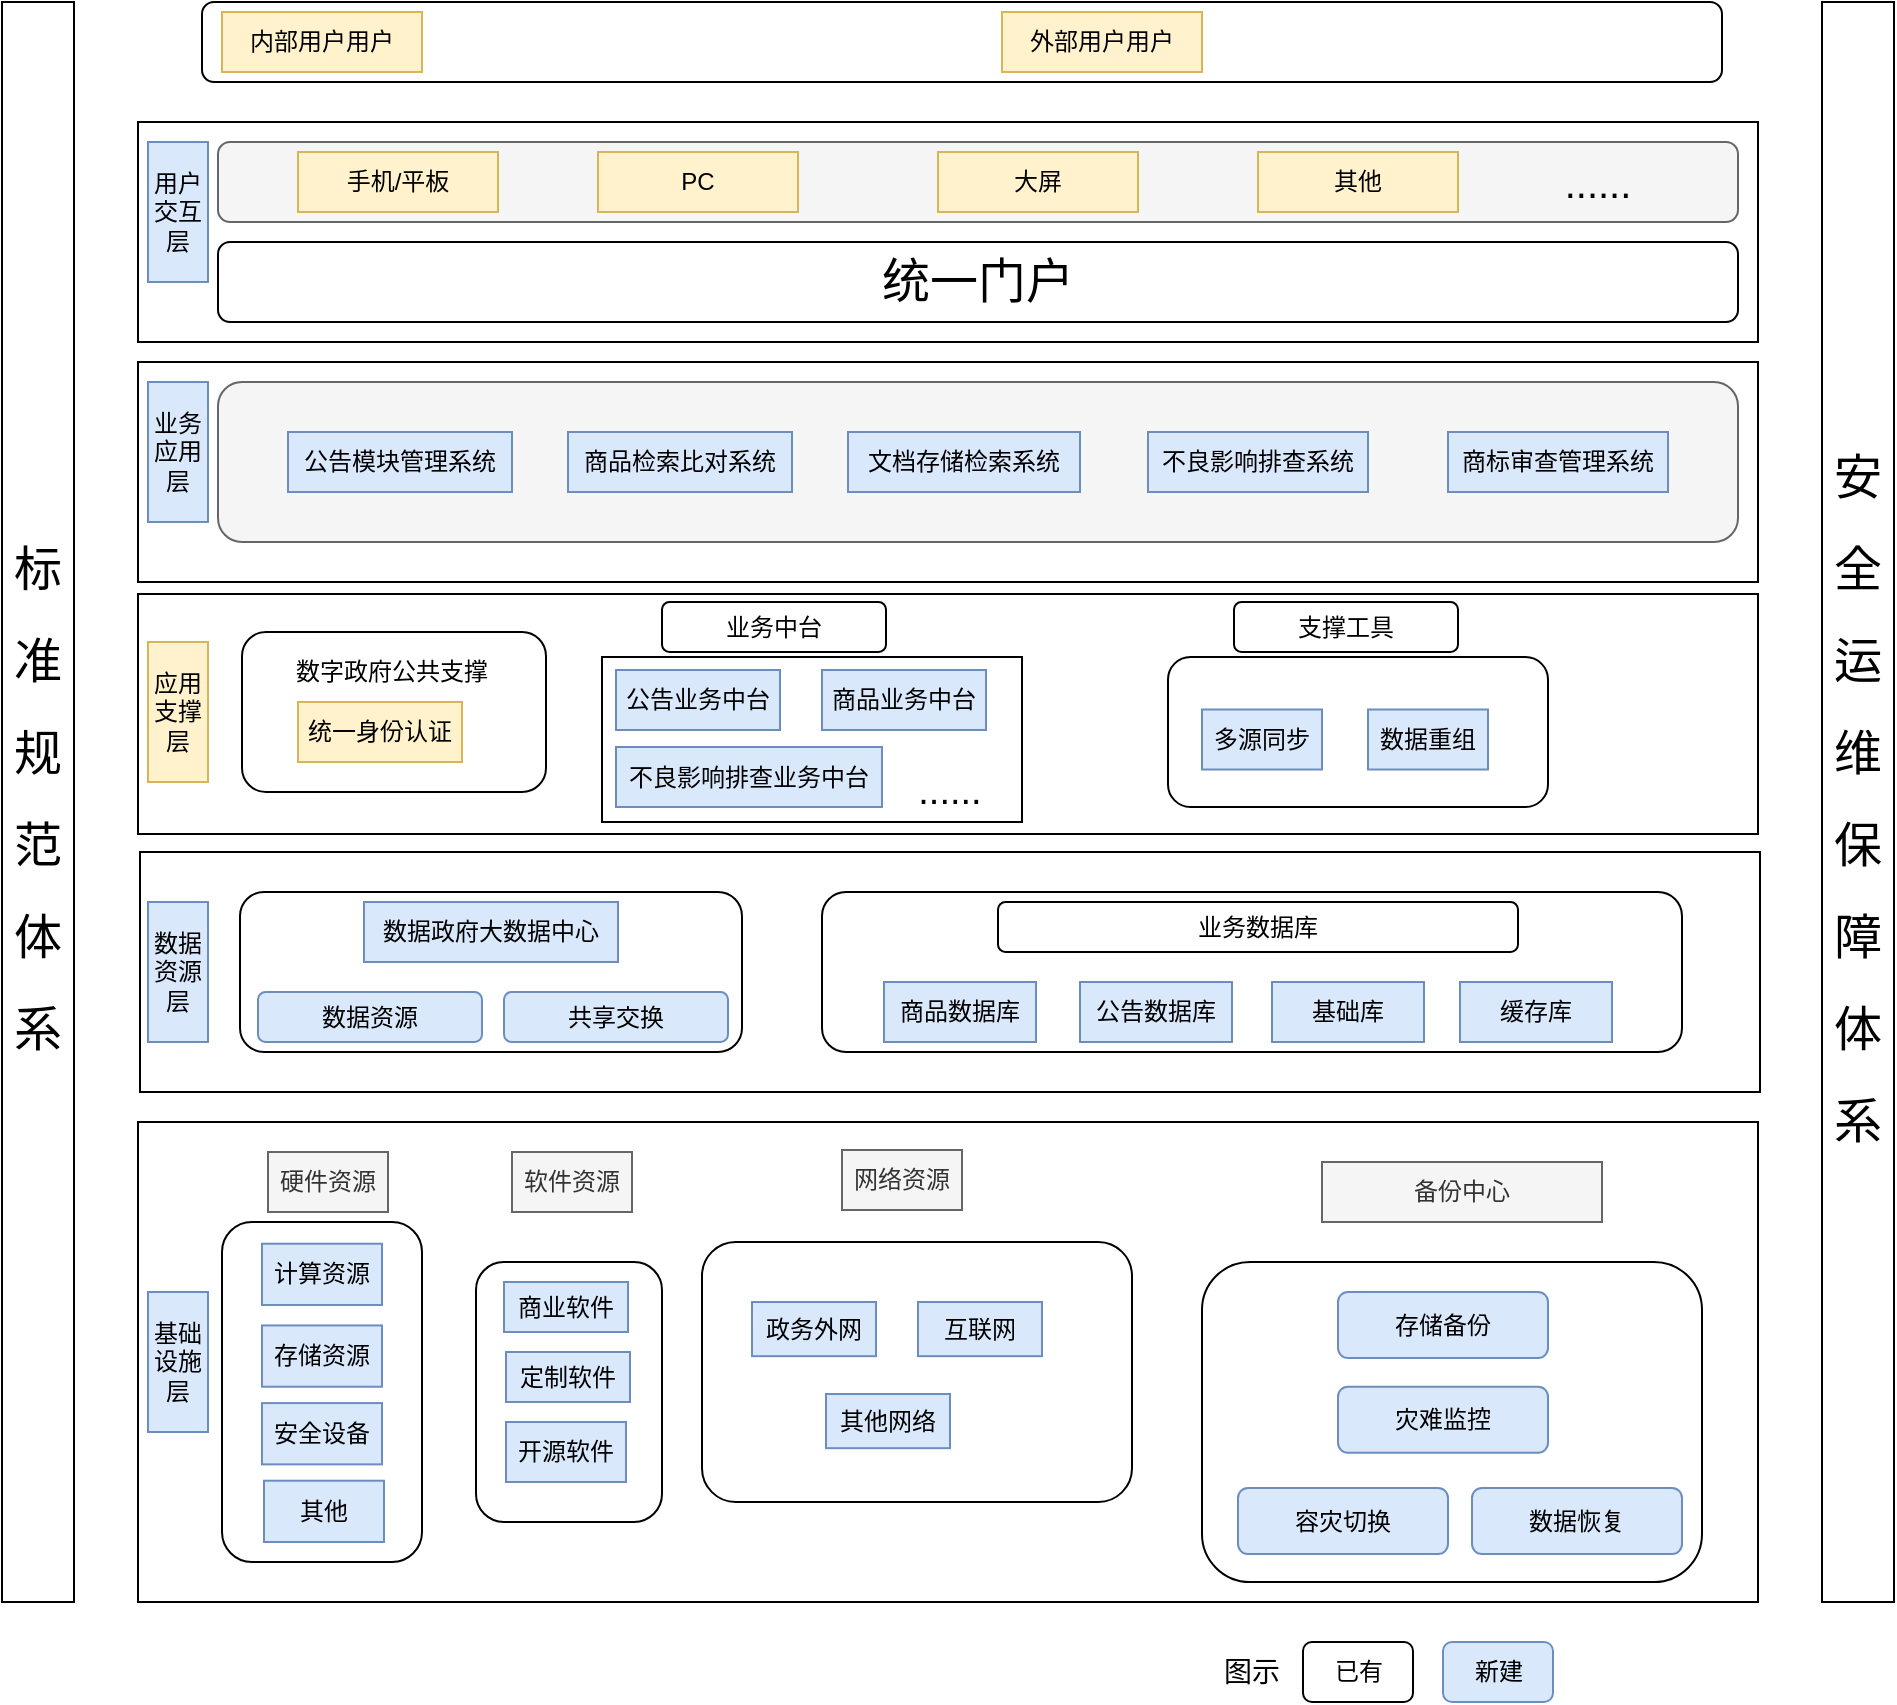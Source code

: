 <mxfile version="21.1.5" type="github">
  <diagram name="第 1 页" id="gf264nv1QYMSFv3LLXOR">
    <mxGraphModel dx="2190" dy="789" grid="1" gridSize="10" guides="1" tooltips="1" connect="1" arrows="1" fold="1" page="1" pageScale="1" pageWidth="827" pageHeight="1169" math="0" shadow="0">
      <root>
        <mxCell id="0" />
        <mxCell id="1" parent="0" />
        <mxCell id="Qr9r0tyXiFhsWDQZmAty-9" value="" style="rounded=0;whiteSpace=wrap;html=1;" vertex="1" parent="1">
          <mxGeometry x="8" y="100" width="810" height="110" as="geometry" />
        </mxCell>
        <mxCell id="Qr9r0tyXiFhsWDQZmAty-1" value="" style="rounded=1;whiteSpace=wrap;html=1;" vertex="1" parent="1">
          <mxGeometry x="40" y="40" width="760" height="40" as="geometry" />
        </mxCell>
        <mxCell id="Qr9r0tyXiFhsWDQZmAty-3" value="内部用户用户" style="text;html=1;strokeColor=#d6b656;fillColor=#fff2cc;align=center;verticalAlign=middle;whiteSpace=wrap;rounded=0;" vertex="1" parent="1">
          <mxGeometry x="50" y="45" width="100" height="30" as="geometry" />
        </mxCell>
        <mxCell id="Qr9r0tyXiFhsWDQZmAty-4" value="外部用户用户" style="text;html=1;strokeColor=#d6b656;fillColor=#fff2cc;align=center;verticalAlign=middle;whiteSpace=wrap;rounded=0;" vertex="1" parent="1">
          <mxGeometry x="440" y="45" width="100" height="30" as="geometry" />
        </mxCell>
        <mxCell id="Qr9r0tyXiFhsWDQZmAty-6" value="" style="rounded=1;whiteSpace=wrap;html=1;fillColor=#f5f5f5;strokeColor=#666666;fontColor=#333333;" vertex="1" parent="1">
          <mxGeometry x="48" y="110" width="760" height="40" as="geometry" />
        </mxCell>
        <mxCell id="Qr9r0tyXiFhsWDQZmAty-7" value="手机/平板" style="text;html=1;strokeColor=#d6b656;fillColor=#fff2cc;align=center;verticalAlign=middle;whiteSpace=wrap;rounded=0;" vertex="1" parent="1">
          <mxGeometry x="88" y="115" width="100" height="30" as="geometry" />
        </mxCell>
        <mxCell id="Qr9r0tyXiFhsWDQZmAty-8" value="其他" style="text;html=1;strokeColor=#d6b656;fillColor=#fff2cc;align=center;verticalAlign=middle;whiteSpace=wrap;rounded=0;" vertex="1" parent="1">
          <mxGeometry x="568" y="115" width="100" height="30" as="geometry" />
        </mxCell>
        <mxCell id="Qr9r0tyXiFhsWDQZmAty-10" value="用户交互层" style="text;html=1;strokeColor=#6c8ebf;fillColor=#dae8fc;align=center;verticalAlign=middle;whiteSpace=wrap;rounded=0;" vertex="1" parent="1">
          <mxGeometry x="13" y="110" width="30" height="70" as="geometry" />
        </mxCell>
        <mxCell id="Qr9r0tyXiFhsWDQZmAty-11" value="大屏" style="text;html=1;strokeColor=#d6b656;fillColor=#fff2cc;align=center;verticalAlign=middle;whiteSpace=wrap;rounded=0;" vertex="1" parent="1">
          <mxGeometry x="408" y="115" width="100" height="30" as="geometry" />
        </mxCell>
        <mxCell id="Qr9r0tyXiFhsWDQZmAty-12" value="PC" style="text;html=1;strokeColor=#d6b656;fillColor=#fff2cc;align=center;verticalAlign=middle;whiteSpace=wrap;rounded=0;" vertex="1" parent="1">
          <mxGeometry x="238" y="115" width="100" height="30" as="geometry" />
        </mxCell>
        <mxCell id="Qr9r0tyXiFhsWDQZmAty-13" value="&lt;font style=&quot;font-size: 20px;&quot;&gt;......&lt;/font&gt;" style="text;html=1;strokeColor=none;fillColor=none;align=center;verticalAlign=middle;whiteSpace=wrap;rounded=0;" vertex="1" parent="1">
          <mxGeometry x="708" y="115" width="60" height="30" as="geometry" />
        </mxCell>
        <mxCell id="Qr9r0tyXiFhsWDQZmAty-14" value="&lt;font style=&quot;font-size: 24px;&quot;&gt;统一门户&lt;/font&gt;" style="rounded=1;whiteSpace=wrap;html=1;" vertex="1" parent="1">
          <mxGeometry x="48" y="160" width="760" height="40" as="geometry" />
        </mxCell>
        <mxCell id="Qr9r0tyXiFhsWDQZmAty-15" value="" style="rounded=0;whiteSpace=wrap;html=1;" vertex="1" parent="1">
          <mxGeometry x="8" y="220" width="810" height="110" as="geometry" />
        </mxCell>
        <mxCell id="Qr9r0tyXiFhsWDQZmAty-16" value="" style="rounded=1;whiteSpace=wrap;html=1;fillColor=#f5f5f5;strokeColor=#666666;fontColor=#333333;" vertex="1" parent="1">
          <mxGeometry x="48" y="230" width="760" height="80" as="geometry" />
        </mxCell>
        <mxCell id="Qr9r0tyXiFhsWDQZmAty-17" value="公告模块管理系统" style="text;html=1;strokeColor=#6c8ebf;fillColor=#dae8fc;align=center;verticalAlign=middle;whiteSpace=wrap;rounded=0;" vertex="1" parent="1">
          <mxGeometry x="83" y="255" width="112" height="30" as="geometry" />
        </mxCell>
        <mxCell id="Qr9r0tyXiFhsWDQZmAty-18" value="不良影响排查系统" style="text;html=1;strokeColor=#6c8ebf;fillColor=#dae8fc;align=center;verticalAlign=middle;whiteSpace=wrap;rounded=0;" vertex="1" parent="1">
          <mxGeometry x="513" y="255" width="110" height="30" as="geometry" />
        </mxCell>
        <mxCell id="Qr9r0tyXiFhsWDQZmAty-19" value="业务应用层" style="text;html=1;strokeColor=#6c8ebf;fillColor=#dae8fc;align=center;verticalAlign=middle;whiteSpace=wrap;rounded=0;" vertex="1" parent="1">
          <mxGeometry x="13" y="230" width="30" height="70" as="geometry" />
        </mxCell>
        <mxCell id="Qr9r0tyXiFhsWDQZmAty-20" value="文档存储检索系统" style="text;html=1;strokeColor=#6c8ebf;fillColor=#dae8fc;align=center;verticalAlign=middle;whiteSpace=wrap;rounded=0;" vertex="1" parent="1">
          <mxGeometry x="363" y="255" width="116" height="30" as="geometry" />
        </mxCell>
        <mxCell id="Qr9r0tyXiFhsWDQZmAty-21" value="商品检索比对系统" style="text;html=1;strokeColor=#6c8ebf;fillColor=#dae8fc;align=center;verticalAlign=middle;whiteSpace=wrap;rounded=0;" vertex="1" parent="1">
          <mxGeometry x="223" y="255" width="112" height="30" as="geometry" />
        </mxCell>
        <mxCell id="Qr9r0tyXiFhsWDQZmAty-24" value="商标审查管理系统" style="text;html=1;strokeColor=#6c8ebf;fillColor=#dae8fc;align=center;verticalAlign=middle;whiteSpace=wrap;rounded=0;" vertex="1" parent="1">
          <mxGeometry x="663" y="255" width="110" height="30" as="geometry" />
        </mxCell>
        <mxCell id="Qr9r0tyXiFhsWDQZmAty-25" value="" style="rounded=0;whiteSpace=wrap;html=1;" vertex="1" parent="1">
          <mxGeometry x="8" y="336" width="810" height="120" as="geometry" />
        </mxCell>
        <mxCell id="Qr9r0tyXiFhsWDQZmAty-26" value="应用支撑层" style="text;html=1;strokeColor=#d6b656;fillColor=#fff2cc;align=center;verticalAlign=middle;whiteSpace=wrap;rounded=0;" vertex="1" parent="1">
          <mxGeometry x="13" y="360" width="30" height="70" as="geometry" />
        </mxCell>
        <mxCell id="Qr9r0tyXiFhsWDQZmAty-27" value="" style="rounded=1;whiteSpace=wrap;html=1;" vertex="1" parent="1">
          <mxGeometry x="60" y="355" width="152" height="80" as="geometry" />
        </mxCell>
        <mxCell id="Qr9r0tyXiFhsWDQZmAty-28" value="数字政府公共支撑" style="text;html=1;strokeColor=none;fillColor=none;align=center;verticalAlign=middle;whiteSpace=wrap;rounded=0;" vertex="1" parent="1">
          <mxGeometry x="83" y="360" width="104" height="30" as="geometry" />
        </mxCell>
        <mxCell id="Qr9r0tyXiFhsWDQZmAty-29" value="统一身份认证" style="text;html=1;strokeColor=#d6b656;fillColor=#fff2cc;align=center;verticalAlign=middle;whiteSpace=wrap;rounded=0;" vertex="1" parent="1">
          <mxGeometry x="88" y="390" width="82" height="30" as="geometry" />
        </mxCell>
        <mxCell id="Qr9r0tyXiFhsWDQZmAty-31" value="业务中台" style="rounded=1;whiteSpace=wrap;html=1;" vertex="1" parent="1">
          <mxGeometry x="270" y="340" width="112" height="25" as="geometry" />
        </mxCell>
        <mxCell id="Qr9r0tyXiFhsWDQZmAty-32" value="" style="rounded=0;whiteSpace=wrap;html=1;" vertex="1" parent="1">
          <mxGeometry x="240" y="367.5" width="210" height="82.5" as="geometry" />
        </mxCell>
        <mxCell id="Qr9r0tyXiFhsWDQZmAty-34" value="公告业务中台" style="text;html=1;strokeColor=#6c8ebf;fillColor=#dae8fc;align=center;verticalAlign=middle;whiteSpace=wrap;rounded=0;" vertex="1" parent="1">
          <mxGeometry x="247" y="374" width="82" height="30" as="geometry" />
        </mxCell>
        <mxCell id="Qr9r0tyXiFhsWDQZmAty-35" value="商品业务中台" style="text;html=1;strokeColor=#6c8ebf;fillColor=#dae8fc;align=center;verticalAlign=middle;whiteSpace=wrap;rounded=0;" vertex="1" parent="1">
          <mxGeometry x="350" y="374" width="82" height="30" as="geometry" />
        </mxCell>
        <mxCell id="Qr9r0tyXiFhsWDQZmAty-36" value="不良影响排查业务中台" style="text;html=1;strokeColor=#6c8ebf;fillColor=#dae8fc;align=center;verticalAlign=middle;whiteSpace=wrap;rounded=0;" vertex="1" parent="1">
          <mxGeometry x="247" y="412.5" width="133" height="30" as="geometry" />
        </mxCell>
        <mxCell id="Qr9r0tyXiFhsWDQZmAty-37" value="&lt;font style=&quot;font-size: 19px;&quot;&gt;......&lt;/font&gt;" style="text;html=1;strokeColor=none;fillColor=none;align=center;verticalAlign=middle;whiteSpace=wrap;rounded=0;" vertex="1" parent="1">
          <mxGeometry x="384" y="420" width="60" height="30" as="geometry" />
        </mxCell>
        <mxCell id="Qr9r0tyXiFhsWDQZmAty-38" value="" style="rounded=1;whiteSpace=wrap;html=1;" vertex="1" parent="1">
          <mxGeometry x="523" y="367.5" width="190" height="75" as="geometry" />
        </mxCell>
        <mxCell id="Qr9r0tyXiFhsWDQZmAty-39" value="多源同步" style="text;html=1;align=center;verticalAlign=middle;whiteSpace=wrap;rounded=0;fillColor=#dae8fc;strokeColor=#6c8ebf;" vertex="1" parent="1">
          <mxGeometry x="540" y="393.75" width="60" height="30" as="geometry" />
        </mxCell>
        <mxCell id="Qr9r0tyXiFhsWDQZmAty-40" value="数据重组" style="text;html=1;align=center;verticalAlign=middle;whiteSpace=wrap;rounded=0;fillColor=#dae8fc;strokeColor=#6c8ebf;" vertex="1" parent="1">
          <mxGeometry x="623" y="393.75" width="60" height="30" as="geometry" />
        </mxCell>
        <mxCell id="Qr9r0tyXiFhsWDQZmAty-41" value="支撑工具" style="rounded=1;whiteSpace=wrap;html=1;" vertex="1" parent="1">
          <mxGeometry x="556" y="340" width="112" height="25" as="geometry" />
        </mxCell>
        <mxCell id="Qr9r0tyXiFhsWDQZmAty-45" value="" style="rounded=0;whiteSpace=wrap;html=1;" vertex="1" parent="1">
          <mxGeometry x="9" y="465" width="810" height="120" as="geometry" />
        </mxCell>
        <mxCell id="Qr9r0tyXiFhsWDQZmAty-46" value="数据资源层" style="text;html=1;strokeColor=#6c8ebf;fillColor=#dae8fc;align=center;verticalAlign=middle;whiteSpace=wrap;rounded=0;" vertex="1" parent="1">
          <mxGeometry x="13" y="490" width="30" height="70" as="geometry" />
        </mxCell>
        <mxCell id="Qr9r0tyXiFhsWDQZmAty-48" value="" style="rounded=1;whiteSpace=wrap;html=1;" vertex="1" parent="1">
          <mxGeometry x="59" y="485" width="251" height="80" as="geometry" />
        </mxCell>
        <mxCell id="Qr9r0tyXiFhsWDQZmAty-49" value="数据政府大数据中心" style="text;html=1;strokeColor=#6c8ebf;fillColor=#dae8fc;align=center;verticalAlign=middle;whiteSpace=wrap;rounded=0;" vertex="1" parent="1">
          <mxGeometry x="121" y="490" width="127" height="30" as="geometry" />
        </mxCell>
        <mxCell id="Qr9r0tyXiFhsWDQZmAty-50" value="数据资源" style="rounded=1;whiteSpace=wrap;html=1;fillColor=#dae8fc;strokeColor=#6c8ebf;" vertex="1" parent="1">
          <mxGeometry x="68" y="535" width="112" height="25" as="geometry" />
        </mxCell>
        <mxCell id="Qr9r0tyXiFhsWDQZmAty-51" value="共享交换" style="rounded=1;whiteSpace=wrap;html=1;fillColor=#dae8fc;strokeColor=#6c8ebf;" vertex="1" parent="1">
          <mxGeometry x="191" y="535" width="112" height="25" as="geometry" />
        </mxCell>
        <mxCell id="Qr9r0tyXiFhsWDQZmAty-52" value="" style="rounded=1;whiteSpace=wrap;html=1;" vertex="1" parent="1">
          <mxGeometry x="350" y="485" width="430" height="80" as="geometry" />
        </mxCell>
        <mxCell id="Qr9r0tyXiFhsWDQZmAty-53" value="业务数据库" style="rounded=1;whiteSpace=wrap;html=1;" vertex="1" parent="1">
          <mxGeometry x="438" y="490" width="260" height="25" as="geometry" />
        </mxCell>
        <mxCell id="Qr9r0tyXiFhsWDQZmAty-54" value="商品数据库" style="text;html=1;strokeColor=#6c8ebf;fillColor=#dae8fc;align=center;verticalAlign=middle;whiteSpace=wrap;rounded=0;" vertex="1" parent="1">
          <mxGeometry x="381" y="530" width="76" height="30" as="geometry" />
        </mxCell>
        <mxCell id="Qr9r0tyXiFhsWDQZmAty-55" value="公告数据库" style="text;html=1;strokeColor=#6c8ebf;fillColor=#dae8fc;align=center;verticalAlign=middle;whiteSpace=wrap;rounded=0;" vertex="1" parent="1">
          <mxGeometry x="479" y="530" width="76" height="30" as="geometry" />
        </mxCell>
        <mxCell id="Qr9r0tyXiFhsWDQZmAty-56" value="基础库" style="text;html=1;strokeColor=#6c8ebf;fillColor=#dae8fc;align=center;verticalAlign=middle;whiteSpace=wrap;rounded=0;" vertex="1" parent="1">
          <mxGeometry x="575" y="530" width="76" height="30" as="geometry" />
        </mxCell>
        <mxCell id="Qr9r0tyXiFhsWDQZmAty-57" value="缓存库" style="text;html=1;strokeColor=#6c8ebf;fillColor=#dae8fc;align=center;verticalAlign=middle;whiteSpace=wrap;rounded=0;" vertex="1" parent="1">
          <mxGeometry x="669" y="530" width="76" height="30" as="geometry" />
        </mxCell>
        <mxCell id="Qr9r0tyXiFhsWDQZmAty-58" value="&lt;p style=&quot;line-height: 350%;&quot;&gt;&lt;font style=&quot;font-size: 24px;&quot;&gt;标准规范体系&lt;/font&gt;&lt;/p&gt;" style="rounded=0;whiteSpace=wrap;html=1;align=center;" vertex="1" parent="1">
          <mxGeometry x="-60" y="40" width="36" height="800" as="geometry" />
        </mxCell>
        <mxCell id="Qr9r0tyXiFhsWDQZmAty-59" value="&lt;p style=&quot;line-height: 350%;&quot;&gt;&lt;font style=&quot;font-size: 24px;&quot;&gt;安全运维保障体系&lt;/font&gt;&lt;/p&gt;" style="rounded=0;whiteSpace=wrap;html=1;align=center;" vertex="1" parent="1">
          <mxGeometry x="850" y="40" width="36" height="800" as="geometry" />
        </mxCell>
        <mxCell id="Qr9r0tyXiFhsWDQZmAty-60" value="" style="rounded=0;whiteSpace=wrap;html=1;" vertex="1" parent="1">
          <mxGeometry x="8" y="600" width="810" height="240" as="geometry" />
        </mxCell>
        <mxCell id="Qr9r0tyXiFhsWDQZmAty-61" value="基础设施层" style="text;html=1;strokeColor=#6c8ebf;fillColor=#dae8fc;align=center;verticalAlign=middle;whiteSpace=wrap;rounded=0;" vertex="1" parent="1">
          <mxGeometry x="13" y="685" width="30" height="70" as="geometry" />
        </mxCell>
        <mxCell id="Qr9r0tyXiFhsWDQZmAty-76" value="" style="rounded=1;whiteSpace=wrap;html=1;" vertex="1" parent="1">
          <mxGeometry x="177" y="670" width="93" height="130" as="geometry" />
        </mxCell>
        <mxCell id="Qr9r0tyXiFhsWDQZmAty-77" value="软件资源" style="text;html=1;strokeColor=#666666;fillColor=#f5f5f5;align=center;verticalAlign=middle;whiteSpace=wrap;rounded=0;fontColor=#333333;" vertex="1" parent="1">
          <mxGeometry x="195" y="615" width="60" height="30" as="geometry" />
        </mxCell>
        <mxCell id="Qr9r0tyXiFhsWDQZmAty-78" value="商业软件" style="text;html=1;strokeColor=#6c8ebf;fillColor=#dae8fc;align=center;verticalAlign=middle;whiteSpace=wrap;rounded=0;" vertex="1" parent="1">
          <mxGeometry x="191" y="680" width="62" height="25" as="geometry" />
        </mxCell>
        <mxCell id="Qr9r0tyXiFhsWDQZmAty-79" value="开源软件" style="text;html=1;strokeColor=#6c8ebf;fillColor=#dae8fc;align=center;verticalAlign=middle;whiteSpace=wrap;rounded=0;" vertex="1" parent="1">
          <mxGeometry x="192" y="750" width="60" height="30" as="geometry" />
        </mxCell>
        <mxCell id="Qr9r0tyXiFhsWDQZmAty-81" value="定制软件" style="text;html=1;strokeColor=#6c8ebf;fillColor=#dae8fc;align=center;verticalAlign=middle;whiteSpace=wrap;rounded=0;" vertex="1" parent="1">
          <mxGeometry x="192" y="715" width="62" height="25" as="geometry" />
        </mxCell>
        <mxCell id="Qr9r0tyXiFhsWDQZmAty-105" value="" style="rounded=1;whiteSpace=wrap;html=1;movable=0;resizable=0;rotatable=0;deletable=0;editable=0;locked=1;connectable=0;" vertex="1" parent="1">
          <mxGeometry x="50" y="650" width="100" height="170" as="geometry" />
        </mxCell>
        <mxCell id="Qr9r0tyXiFhsWDQZmAty-65" value="计算资源" style="text;html=1;strokeColor=#6c8ebf;fillColor=#dae8fc;align=center;verticalAlign=middle;whiteSpace=wrap;rounded=0;movable=0;resizable=0;rotatable=0;deletable=0;editable=0;locked=1;connectable=0;" vertex="1" parent="1">
          <mxGeometry x="70" y="660.86" width="60" height="30.645" as="geometry" />
        </mxCell>
        <mxCell id="Qr9r0tyXiFhsWDQZmAty-69" value="存储资源" style="text;html=1;strokeColor=#6c8ebf;fillColor=#dae8fc;align=center;verticalAlign=middle;whiteSpace=wrap;rounded=0;movable=0;resizable=0;rotatable=0;deletable=0;editable=0;locked=1;connectable=0;" vertex="1" parent="1">
          <mxGeometry x="70" y="701.72" width="60" height="30.645" as="geometry" />
        </mxCell>
        <mxCell id="Qr9r0tyXiFhsWDQZmAty-72" value="安全设备" style="text;html=1;strokeColor=#6c8ebf;fillColor=#dae8fc;align=center;verticalAlign=middle;whiteSpace=wrap;rounded=0;movable=0;resizable=0;rotatable=0;deletable=0;editable=0;locked=1;connectable=0;" vertex="1" parent="1">
          <mxGeometry x="70" y="740.538" width="60" height="30.645" as="geometry" />
        </mxCell>
        <mxCell id="Qr9r0tyXiFhsWDQZmAty-73" value="其他" style="text;html=1;strokeColor=#6c8ebf;fillColor=#dae8fc;align=center;verticalAlign=middle;whiteSpace=wrap;rounded=0;movable=0;resizable=0;rotatable=0;deletable=0;editable=0;locked=1;connectable=0;" vertex="1" parent="1">
          <mxGeometry x="71" y="779.355" width="60" height="30.645" as="geometry" />
        </mxCell>
        <mxCell id="Qr9r0tyXiFhsWDQZmAty-64" value="硬件资源" style="text;html=1;strokeColor=#666666;fillColor=#f5f5f5;align=center;verticalAlign=middle;whiteSpace=wrap;rounded=0;fontColor=#333333;movable=0;resizable=0;rotatable=0;deletable=0;editable=0;locked=1;connectable=0;" vertex="1" parent="1">
          <mxGeometry x="73" y="615" width="60" height="30" as="geometry" />
        </mxCell>
        <mxCell id="Qr9r0tyXiFhsWDQZmAty-106" value="" style="group" vertex="1" connectable="0" parent="1">
          <mxGeometry x="290" y="660" width="215" height="130" as="geometry" />
        </mxCell>
        <mxCell id="Qr9r0tyXiFhsWDQZmAty-82" value="" style="rounded=1;whiteSpace=wrap;html=1;arcSize=13;" vertex="1" parent="Qr9r0tyXiFhsWDQZmAty-106">
          <mxGeometry width="215" height="130.0" as="geometry" />
        </mxCell>
        <mxCell id="Qr9r0tyXiFhsWDQZmAty-84" value="政务外网" style="text;html=1;strokeColor=#6c8ebf;fillColor=#dae8fc;align=center;verticalAlign=middle;whiteSpace=wrap;rounded=0;" vertex="1" parent="Qr9r0tyXiFhsWDQZmAty-106">
          <mxGeometry x="25" y="30.003" width="62" height="27.083" as="geometry" />
        </mxCell>
        <mxCell id="Qr9r0tyXiFhsWDQZmAty-85" value="互联网" style="text;html=1;strokeColor=#6c8ebf;fillColor=#dae8fc;align=center;verticalAlign=middle;whiteSpace=wrap;rounded=0;" vertex="1" parent="Qr9r0tyXiFhsWDQZmAty-106">
          <mxGeometry x="108" y="30.003" width="62" height="27.083" as="geometry" />
        </mxCell>
        <mxCell id="Qr9r0tyXiFhsWDQZmAty-86" value="其他网络" style="text;html=1;strokeColor=#6c8ebf;fillColor=#dae8fc;align=center;verticalAlign=middle;whiteSpace=wrap;rounded=0;" vertex="1" parent="Qr9r0tyXiFhsWDQZmAty-106">
          <mxGeometry x="62" y="76.003" width="62" height="27.083" as="geometry" />
        </mxCell>
        <mxCell id="Qr9r0tyXiFhsWDQZmAty-83" value="网络资源" style="text;html=1;strokeColor=#666666;fillColor=#f5f5f5;align=center;verticalAlign=middle;whiteSpace=wrap;rounded=0;fontColor=#333333;" vertex="1" parent="1">
          <mxGeometry x="360" y="614" width="60" height="30" as="geometry" />
        </mxCell>
        <mxCell id="Qr9r0tyXiFhsWDQZmAty-111" value="网络资源" style="text;html=1;strokeColor=#666666;fillColor=#f5f5f5;align=center;verticalAlign=middle;whiteSpace=wrap;rounded=0;fontColor=#333333;" vertex="1" parent="1">
          <mxGeometry x="360" y="614" width="60" height="30" as="geometry" />
        </mxCell>
        <mxCell id="Qr9r0tyXiFhsWDQZmAty-112" value="备份中心" style="text;html=1;strokeColor=#666666;fillColor=#f5f5f5;align=center;verticalAlign=middle;whiteSpace=wrap;rounded=0;fontColor=#333333;" vertex="1" parent="1">
          <mxGeometry x="600" y="620" width="140" height="30" as="geometry" />
        </mxCell>
        <mxCell id="Qr9r0tyXiFhsWDQZmAty-113" value="" style="rounded=1;whiteSpace=wrap;html=1;" vertex="1" parent="1">
          <mxGeometry x="540" y="670" width="250" height="160" as="geometry" />
        </mxCell>
        <mxCell id="Qr9r0tyXiFhsWDQZmAty-114" value="存储备份" style="rounded=1;whiteSpace=wrap;html=1;fillColor=#dae8fc;strokeColor=#6c8ebf;" vertex="1" parent="1">
          <mxGeometry x="608" y="685" width="105" height="33" as="geometry" />
        </mxCell>
        <mxCell id="Qr9r0tyXiFhsWDQZmAty-116" value="灾难监控" style="rounded=1;whiteSpace=wrap;html=1;fillColor=#dae8fc;strokeColor=#6c8ebf;" vertex="1" parent="1">
          <mxGeometry x="608" y="732.37" width="105" height="33" as="geometry" />
        </mxCell>
        <mxCell id="Qr9r0tyXiFhsWDQZmAty-117" value="容灾切换" style="rounded=1;whiteSpace=wrap;html=1;fillColor=#dae8fc;strokeColor=#6c8ebf;" vertex="1" parent="1">
          <mxGeometry x="558" y="783" width="105" height="33" as="geometry" />
        </mxCell>
        <mxCell id="Qr9r0tyXiFhsWDQZmAty-118" value="数据恢复" style="rounded=1;whiteSpace=wrap;html=1;fillColor=#dae8fc;strokeColor=#6c8ebf;" vertex="1" parent="1">
          <mxGeometry x="675" y="783" width="105" height="33" as="geometry" />
        </mxCell>
        <mxCell id="Qr9r0tyXiFhsWDQZmAty-120" value="&lt;font style=&quot;font-size: 14px;&quot;&gt;图示&lt;/font&gt;" style="text;html=1;strokeColor=none;fillColor=none;align=center;verticalAlign=middle;whiteSpace=wrap;rounded=0;" vertex="1" parent="1">
          <mxGeometry x="535" y="860" width="60" height="30" as="geometry" />
        </mxCell>
        <mxCell id="Qr9r0tyXiFhsWDQZmAty-122" value="已有" style="rounded=1;whiteSpace=wrap;html=1;" vertex="1" parent="1">
          <mxGeometry x="590.5" y="860" width="55" height="30" as="geometry" />
        </mxCell>
        <mxCell id="Qr9r0tyXiFhsWDQZmAty-123" value="新建" style="rounded=1;whiteSpace=wrap;html=1;fillColor=#dae8fc;strokeColor=#6c8ebf;" vertex="1" parent="1">
          <mxGeometry x="660.5" y="860" width="55" height="30" as="geometry" />
        </mxCell>
      </root>
    </mxGraphModel>
  </diagram>
</mxfile>
